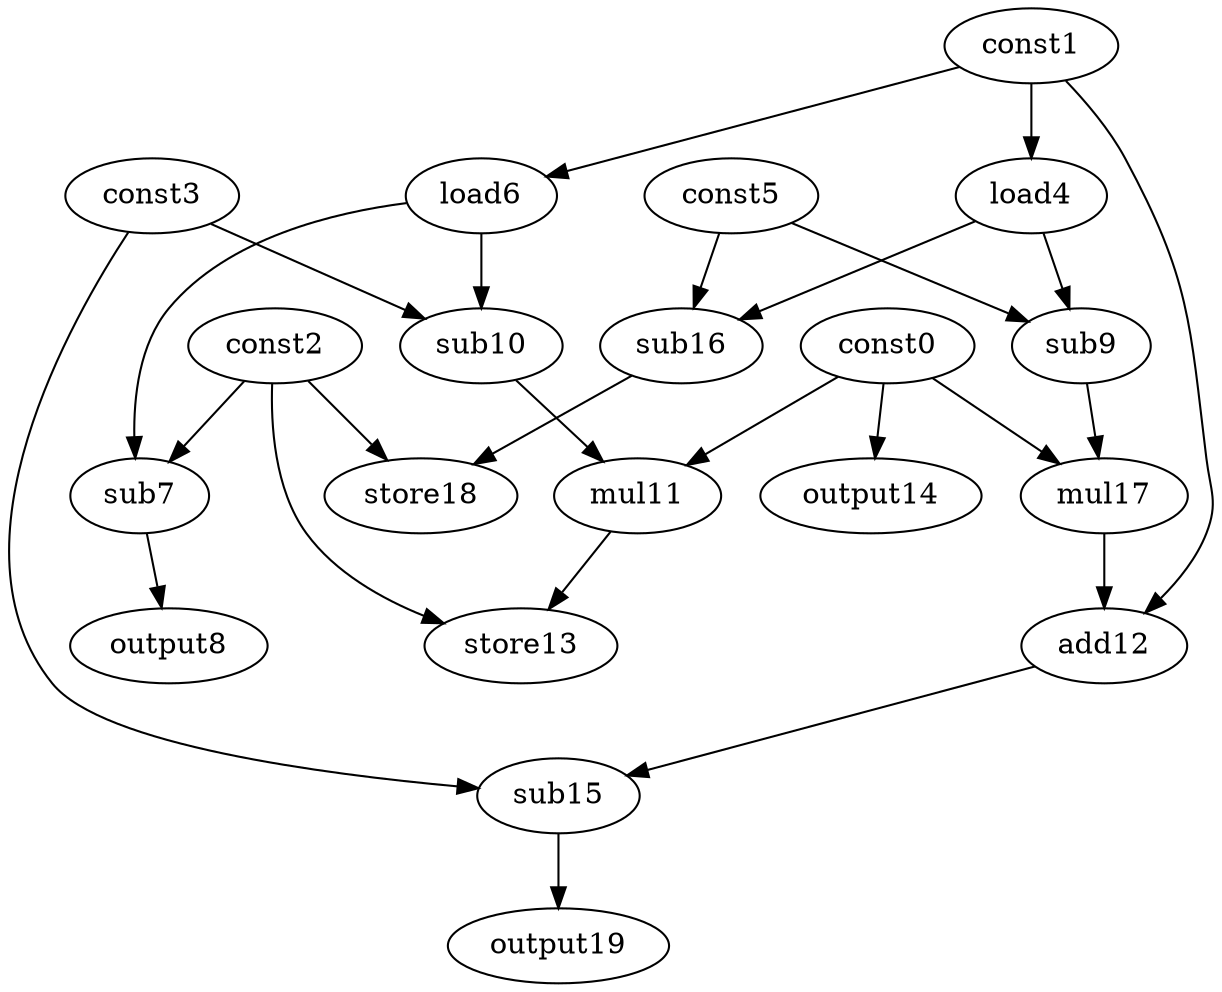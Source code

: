 digraph G { 
const0[opcode=const]; 
const1[opcode=const]; 
const2[opcode=const]; 
const3[opcode=const]; 
load4[opcode=load]; 
const5[opcode=const]; 
load6[opcode=load]; 
sub7[opcode=sub]; 
output8[opcode=output]; 
sub9[opcode=sub]; 
sub10[opcode=sub]; 
mul11[opcode=mul]; 
add12[opcode=add]; 
store13[opcode=store]; 
output14[opcode=output]; 
sub15[opcode=sub]; 
sub16[opcode=sub]; 
mul17[opcode=mul]; 
store18[opcode=store]; 
output19[opcode=output]; 
const1->load4[operand=0];
const1->load6[operand=0];
const0->output14[operand=0];
const2->sub7[operand=0];
load6->sub7[operand=1];
load4->sub9[operand=0];
const5->sub9[operand=1];
const3->sub10[operand=0];
load6->sub10[operand=1];
load4->sub16[operand=0];
const5->sub16[operand=1];
sub7->output8[operand=0];
const0->mul11[operand=0];
sub10->mul11[operand=1];
const0->mul17[operand=0];
sub9->mul17[operand=1];
sub16->store18[operand=0];
const2->store18[operand=1];
const1->add12[operand=0];
mul17->add12[operand=1];
const2->store13[operand=0];
mul11->store13[operand=1];
const3->sub15[operand=0];
add12->sub15[operand=1];
sub15->output19[operand=0];
}
